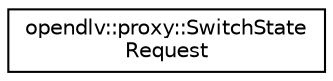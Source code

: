 digraph "Graphical Class Hierarchy"
{
 // LATEX_PDF_SIZE
  edge [fontname="Helvetica",fontsize="10",labelfontname="Helvetica",labelfontsize="10"];
  node [fontname="Helvetica",fontsize="10",shape=record];
  rankdir="LR";
  Node0 [label="opendlv::proxy::SwitchState\lRequest",height=0.2,width=0.4,color="black", fillcolor="white", style="filled",URL="$classopendlv_1_1proxy_1_1SwitchStateRequest.html",tooltip=" "];
}
